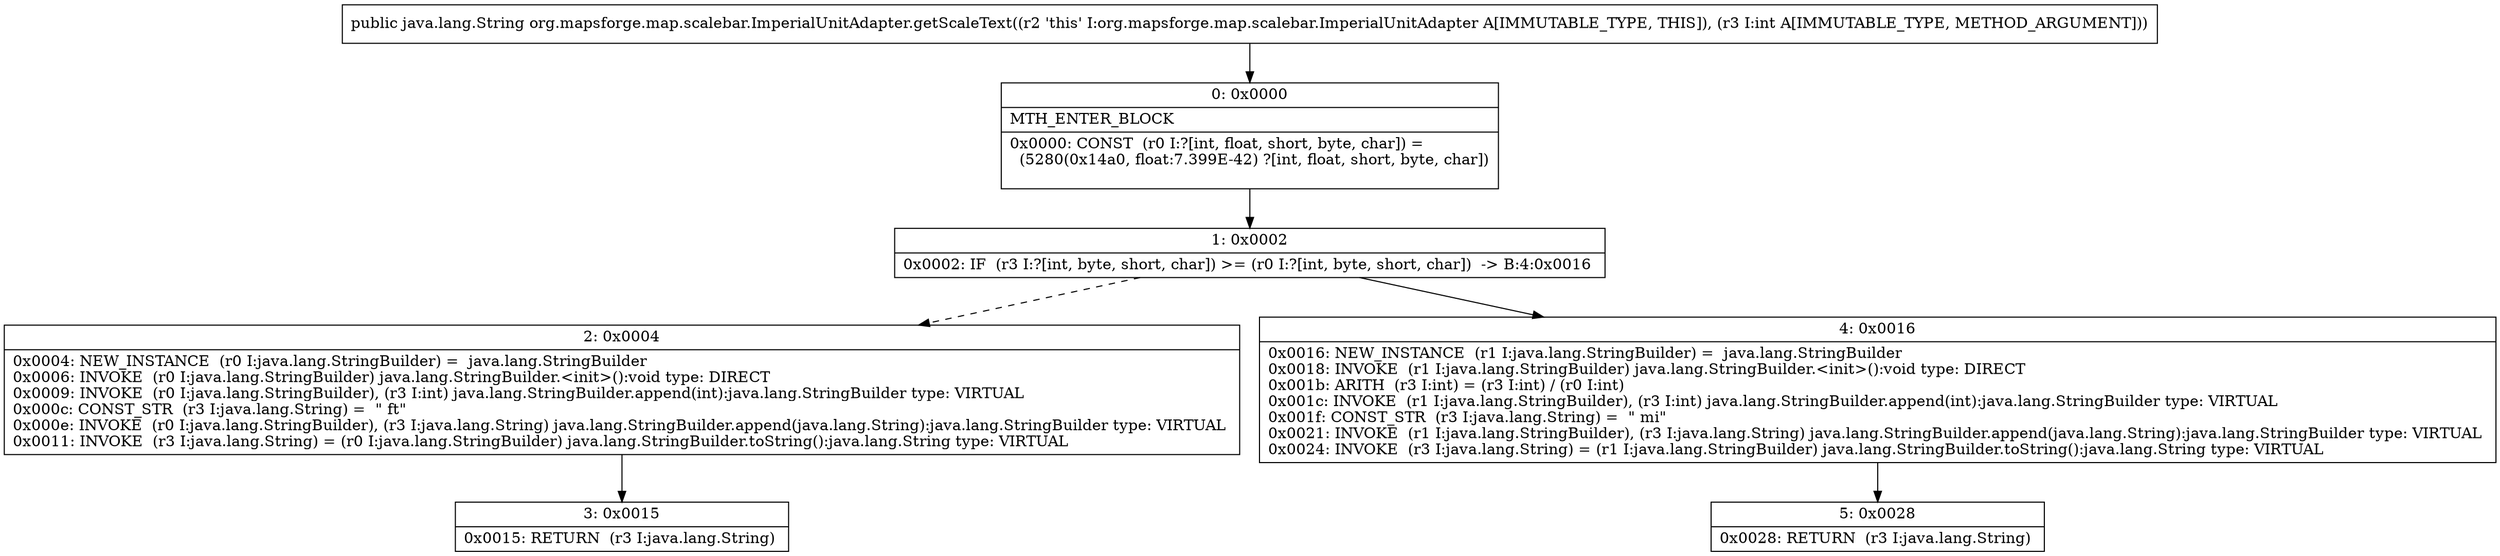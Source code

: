 digraph "CFG fororg.mapsforge.map.scalebar.ImperialUnitAdapter.getScaleText(I)Ljava\/lang\/String;" {
Node_0 [shape=record,label="{0\:\ 0x0000|MTH_ENTER_BLOCK\l|0x0000: CONST  (r0 I:?[int, float, short, byte, char]) = \l  (5280(0x14a0, float:7.399E\-42) ?[int, float, short, byte, char])\l \l}"];
Node_1 [shape=record,label="{1\:\ 0x0002|0x0002: IF  (r3 I:?[int, byte, short, char]) \>= (r0 I:?[int, byte, short, char])  \-\> B:4:0x0016 \l}"];
Node_2 [shape=record,label="{2\:\ 0x0004|0x0004: NEW_INSTANCE  (r0 I:java.lang.StringBuilder) =  java.lang.StringBuilder \l0x0006: INVOKE  (r0 I:java.lang.StringBuilder) java.lang.StringBuilder.\<init\>():void type: DIRECT \l0x0009: INVOKE  (r0 I:java.lang.StringBuilder), (r3 I:int) java.lang.StringBuilder.append(int):java.lang.StringBuilder type: VIRTUAL \l0x000c: CONST_STR  (r3 I:java.lang.String) =  \" ft\" \l0x000e: INVOKE  (r0 I:java.lang.StringBuilder), (r3 I:java.lang.String) java.lang.StringBuilder.append(java.lang.String):java.lang.StringBuilder type: VIRTUAL \l0x0011: INVOKE  (r3 I:java.lang.String) = (r0 I:java.lang.StringBuilder) java.lang.StringBuilder.toString():java.lang.String type: VIRTUAL \l}"];
Node_3 [shape=record,label="{3\:\ 0x0015|0x0015: RETURN  (r3 I:java.lang.String) \l}"];
Node_4 [shape=record,label="{4\:\ 0x0016|0x0016: NEW_INSTANCE  (r1 I:java.lang.StringBuilder) =  java.lang.StringBuilder \l0x0018: INVOKE  (r1 I:java.lang.StringBuilder) java.lang.StringBuilder.\<init\>():void type: DIRECT \l0x001b: ARITH  (r3 I:int) = (r3 I:int) \/ (r0 I:int) \l0x001c: INVOKE  (r1 I:java.lang.StringBuilder), (r3 I:int) java.lang.StringBuilder.append(int):java.lang.StringBuilder type: VIRTUAL \l0x001f: CONST_STR  (r3 I:java.lang.String) =  \" mi\" \l0x0021: INVOKE  (r1 I:java.lang.StringBuilder), (r3 I:java.lang.String) java.lang.StringBuilder.append(java.lang.String):java.lang.StringBuilder type: VIRTUAL \l0x0024: INVOKE  (r3 I:java.lang.String) = (r1 I:java.lang.StringBuilder) java.lang.StringBuilder.toString():java.lang.String type: VIRTUAL \l}"];
Node_5 [shape=record,label="{5\:\ 0x0028|0x0028: RETURN  (r3 I:java.lang.String) \l}"];
MethodNode[shape=record,label="{public java.lang.String org.mapsforge.map.scalebar.ImperialUnitAdapter.getScaleText((r2 'this' I:org.mapsforge.map.scalebar.ImperialUnitAdapter A[IMMUTABLE_TYPE, THIS]), (r3 I:int A[IMMUTABLE_TYPE, METHOD_ARGUMENT])) }"];
MethodNode -> Node_0;
Node_0 -> Node_1;
Node_1 -> Node_2[style=dashed];
Node_1 -> Node_4;
Node_2 -> Node_3;
Node_4 -> Node_5;
}

